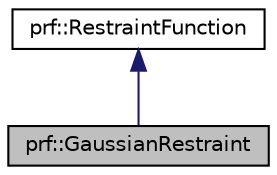 digraph "prf::GaussianRestraint"
{
  bgcolor="transparent";
  edge [fontname="Helvetica",fontsize="10",labelfontname="Helvetica",labelfontsize="10"];
  node [fontname="Helvetica",fontsize="10",shape=record];
  Node1 [label="prf::GaussianRestraint",height=0.2,width=0.4,color="black", fillcolor="grey75", style="filled" fontcolor="black"];
  Node2 -> Node1 [dir="back",color="midnightblue",fontsize="10",style="solid",fontname="Helvetica"];
  Node2 [label="prf::RestraintFunction",height=0.2,width=0.4,color="black",URL="$classprf_1_1RestraintFunction.html",tooltip="Simple harmonic potential well for arbitrary variable."];
}
